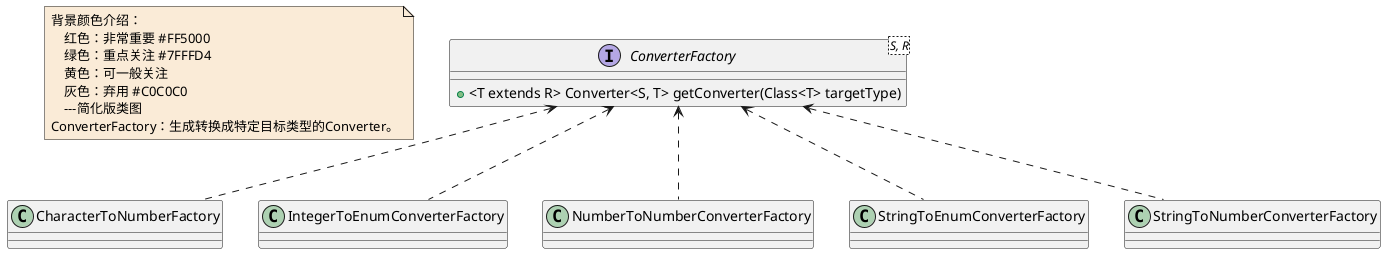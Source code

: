 @startuml

note  as N1 #FAEBD7
    背景颜色介绍：
        红色：非常重要 #FF5000
        绿色：重点关注 #7FFFD4
        黄色：可一般关注
        灰色：弃用 #C0C0C0
        ---简化版类图
    ConverterFactory：生成转换成特定目标类型的Converter。
end note


interface ConverterFactory<S, R>
ConverterFactory : +<T extends R> Converter<S, T> getConverter(Class<T> targetType)
class CharacterToNumberFactory
class IntegerToEnumConverterFactory
class NumberToNumberConverterFactory
class StringToEnumConverterFactory
class StringToNumberConverterFactory


ConverterFactory <.. CharacterToNumberFactory
ConverterFactory <.. IntegerToEnumConverterFactory
ConverterFactory <.. NumberToNumberConverterFactory
ConverterFactory <.. StringToEnumConverterFactory
ConverterFactory <.. StringToNumberConverterFactory

@enduml